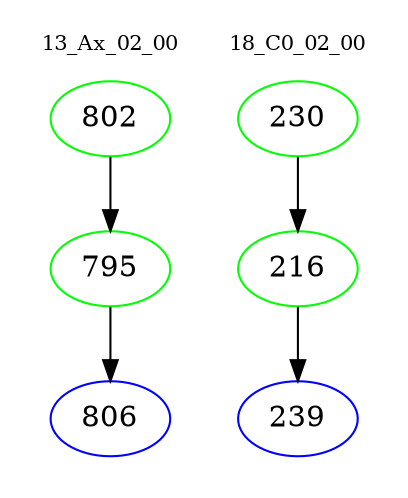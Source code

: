 digraph{
subgraph cluster_0 {
color = white
label = "13_Ax_02_00";
fontsize=10;
T0_802 [label="802", color="green"]
T0_802 -> T0_795 [color="black"]
T0_795 [label="795", color="green"]
T0_795 -> T0_806 [color="black"]
T0_806 [label="806", color="blue"]
}
subgraph cluster_1 {
color = white
label = "18_C0_02_00";
fontsize=10;
T1_230 [label="230", color="green"]
T1_230 -> T1_216 [color="black"]
T1_216 [label="216", color="green"]
T1_216 -> T1_239 [color="black"]
T1_239 [label="239", color="blue"]
}
}
